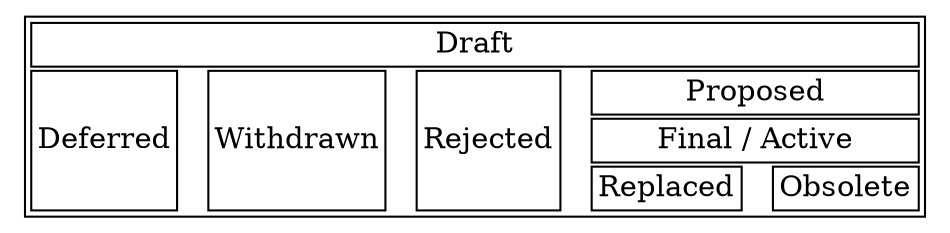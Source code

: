 /* dot proccess.gv -Tpng -o process.png */
graph {
  bgcolor = transparent;

  Single [style = filled, fillcolor = white, shape = none,
    label = <
      <table>
        <tr>
          <td colspan="9">Draft</td>
        </tr>
        <tr>
          <td rowspan="3">Deferred</td>
          <td rowspan="3" style="invis">&nbsp;</td>
          <td rowspan="3">Withdrawn</td>
          <td rowspan="3" style="invis">&nbsp;</td>
          <td rowspan="3">Rejected</td>
          <td rowspan="3" style="invis">&nbsp;</td>
          <td colspan="3">Proposed</td>
        </tr>
        <tr>
          <td colspan="3">Final / Active</td>
        </tr>
        <tr>
          <td>Replaced</td>
          <td style="invis">&nbsp;</td>
          <td>Obsolete</td>
        </tr>
      </table>
    >
  ];
}
